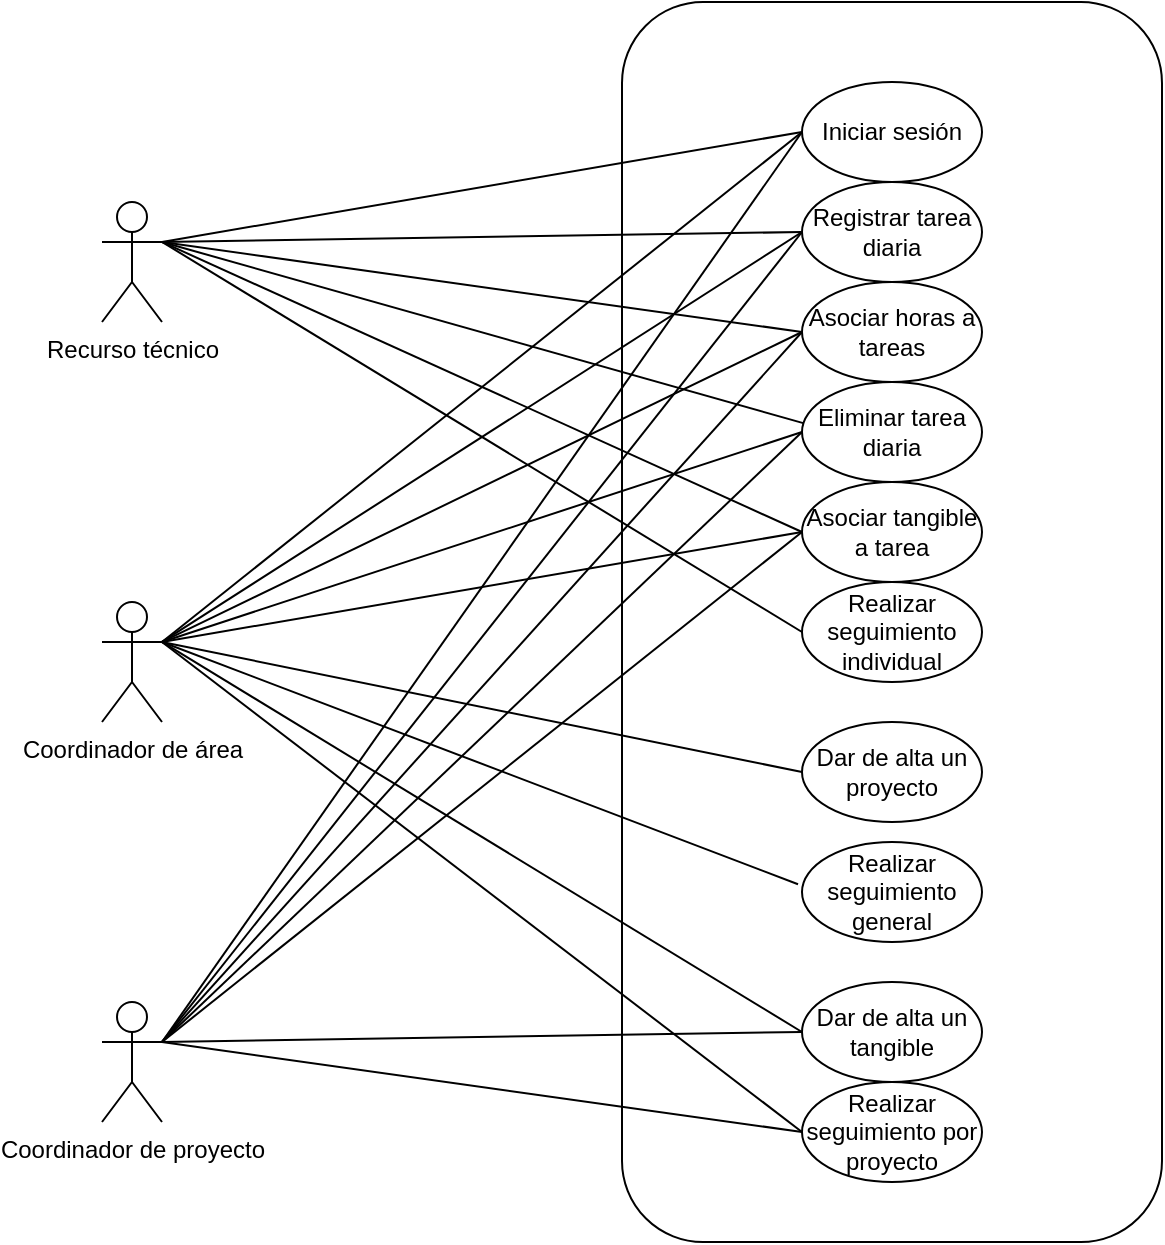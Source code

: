 <mxfile version="24.2.5" type="device">
  <diagram name="Página-1" id="-pMXHhgThb61ar4whc-R">
    <mxGraphModel dx="1179" dy="683" grid="0" gridSize="10" guides="0" tooltips="1" connect="1" arrows="1" fold="1" page="1" pageScale="1" pageWidth="827" pageHeight="1169" math="0" shadow="0">
      <root>
        <mxCell id="0" />
        <mxCell id="1" parent="0" />
        <mxCell id="5B2s0MvG8pzeoxKv819U-47" value="" style="rounded=1;whiteSpace=wrap;html=1;" parent="1" vertex="1">
          <mxGeometry x="340" y="260" width="270" height="620" as="geometry" />
        </mxCell>
        <mxCell id="5B2s0MvG8pzeoxKv819U-1" value="Coordinador de área" style="shape=umlActor;html=1;verticalLabelPosition=bottom;verticalAlign=top;align=center;" parent="1" vertex="1">
          <mxGeometry x="80" y="560" width="30" height="60" as="geometry" />
        </mxCell>
        <mxCell id="5B2s0MvG8pzeoxKv819U-2" value="Recurso técnico" style="shape=umlActor;html=1;verticalLabelPosition=bottom;verticalAlign=top;align=center;" parent="1" vertex="1">
          <mxGeometry x="80" y="360" width="30" height="60" as="geometry" />
        </mxCell>
        <mxCell id="5B2s0MvG8pzeoxKv819U-3" value="Coordinador de proyecto" style="shape=umlActor;html=1;verticalLabelPosition=bottom;verticalAlign=top;align=center;" parent="1" vertex="1">
          <mxGeometry x="80" y="760" width="30" height="60" as="geometry" />
        </mxCell>
        <mxCell id="5B2s0MvG8pzeoxKv819U-5" value="Registrar tarea diaria" style="ellipse;whiteSpace=wrap;html=1;" parent="1" vertex="1">
          <mxGeometry x="430" y="350" width="90" height="50" as="geometry" />
        </mxCell>
        <mxCell id="5B2s0MvG8pzeoxKv819U-9" value="Asociar horas a tareas" style="ellipse;whiteSpace=wrap;html=1;" parent="1" vertex="1">
          <mxGeometry x="430" y="400" width="90" height="50" as="geometry" />
        </mxCell>
        <mxCell id="5B2s0MvG8pzeoxKv819U-10" value="Eliminar tarea diaria" style="ellipse;whiteSpace=wrap;html=1;" parent="1" vertex="1">
          <mxGeometry x="430" y="450" width="90" height="50" as="geometry" />
        </mxCell>
        <mxCell id="5B2s0MvG8pzeoxKv819U-11" value="Dar de alta un proyecto" style="ellipse;whiteSpace=wrap;html=1;" parent="1" vertex="1">
          <mxGeometry x="430" y="620" width="90" height="50" as="geometry" />
        </mxCell>
        <mxCell id="5B2s0MvG8pzeoxKv819U-14" value="Dar de alta un tangible" style="ellipse;whiteSpace=wrap;html=1;" parent="1" vertex="1">
          <mxGeometry x="430" y="750" width="90" height="50" as="geometry" />
        </mxCell>
        <mxCell id="5B2s0MvG8pzeoxKv819U-15" value="Asociar tangible a tarea" style="ellipse;whiteSpace=wrap;html=1;" parent="1" vertex="1">
          <mxGeometry x="430" y="500" width="90" height="50" as="geometry" />
        </mxCell>
        <mxCell id="5B2s0MvG8pzeoxKv819U-16" value="Realizar seguimiento por proyecto" style="ellipse;whiteSpace=wrap;html=1;" parent="1" vertex="1">
          <mxGeometry x="430" y="800" width="90" height="50" as="geometry" />
        </mxCell>
        <mxCell id="5B2s0MvG8pzeoxKv819U-18" value="Iniciar sesión" style="ellipse;whiteSpace=wrap;html=1;" parent="1" vertex="1">
          <mxGeometry x="430" y="300" width="90" height="50" as="geometry" />
        </mxCell>
        <mxCell id="5B2s0MvG8pzeoxKv819U-20" value="" style="edgeStyle=none;html=1;endArrow=none;verticalAlign=bottom;rounded=0;entryX=0;entryY=0.5;entryDx=0;entryDy=0;exitX=1;exitY=0.333;exitDx=0;exitDy=0;exitPerimeter=0;" parent="1" source="5B2s0MvG8pzeoxKv819U-2" target="5B2s0MvG8pzeoxKv819U-18" edge="1">
          <mxGeometry width="160" relative="1" as="geometry">
            <mxPoint x="110" y="382" as="sourcePoint" />
            <mxPoint x="250" y="270" as="targetPoint" />
          </mxGeometry>
        </mxCell>
        <mxCell id="5B2s0MvG8pzeoxKv819U-21" value="" style="edgeStyle=none;html=1;endArrow=none;verticalAlign=bottom;rounded=0;entryX=0;entryY=0.5;entryDx=0;entryDy=0;" parent="1" target="5B2s0MvG8pzeoxKv819U-5" edge="1">
          <mxGeometry width="160" relative="1" as="geometry">
            <mxPoint x="110" y="380" as="sourcePoint" />
            <mxPoint x="250" y="325" as="targetPoint" />
          </mxGeometry>
        </mxCell>
        <mxCell id="5B2s0MvG8pzeoxKv819U-22" value="" style="edgeStyle=none;html=1;endArrow=none;verticalAlign=bottom;rounded=0;entryX=0;entryY=0.5;entryDx=0;entryDy=0;exitX=1;exitY=0.333;exitDx=0;exitDy=0;exitPerimeter=0;" parent="1" source="5B2s0MvG8pzeoxKv819U-2" target="5B2s0MvG8pzeoxKv819U-9" edge="1">
          <mxGeometry width="160" relative="1" as="geometry">
            <mxPoint x="120" y="390" as="sourcePoint" />
            <mxPoint x="250" y="375" as="targetPoint" />
          </mxGeometry>
        </mxCell>
        <mxCell id="5B2s0MvG8pzeoxKv819U-24" value="" style="edgeStyle=none;html=1;endArrow=none;verticalAlign=bottom;rounded=0;entryX=0.007;entryY=0.411;entryDx=0;entryDy=0;exitX=1;exitY=0.333;exitDx=0;exitDy=0;exitPerimeter=0;entryPerimeter=0;fontStyle=1" parent="1" source="5B2s0MvG8pzeoxKv819U-2" target="5B2s0MvG8pzeoxKv819U-10" edge="1">
          <mxGeometry width="160" relative="1" as="geometry">
            <mxPoint x="120" y="390" as="sourcePoint" />
            <mxPoint x="250" y="425" as="targetPoint" />
          </mxGeometry>
        </mxCell>
        <mxCell id="5B2s0MvG8pzeoxKv819U-25" value="" style="edgeStyle=none;html=1;endArrow=none;verticalAlign=bottom;rounded=0;entryX=0;entryY=0.5;entryDx=0;entryDy=0;exitX=1;exitY=0.333;exitDx=0;exitDy=0;exitPerimeter=0;" parent="1" source="5B2s0MvG8pzeoxKv819U-2" target="5B2s0MvG8pzeoxKv819U-15" edge="1">
          <mxGeometry width="160" relative="1" as="geometry">
            <mxPoint x="130" y="400" as="sourcePoint" />
            <mxPoint x="251" y="471" as="targetPoint" />
          </mxGeometry>
        </mxCell>
        <mxCell id="5B2s0MvG8pzeoxKv819U-26" value="" style="edgeStyle=none;html=1;endArrow=none;verticalAlign=bottom;rounded=0;entryX=0;entryY=0.5;entryDx=0;entryDy=0;exitX=1;exitY=0.333;exitDx=0;exitDy=0;exitPerimeter=0;" parent="1" source="5B2s0MvG8pzeoxKv819U-1" target="5B2s0MvG8pzeoxKv819U-11" edge="1">
          <mxGeometry width="160" relative="1" as="geometry">
            <mxPoint x="110" y="380" as="sourcePoint" />
            <mxPoint x="250" y="525" as="targetPoint" />
          </mxGeometry>
        </mxCell>
        <mxCell id="5B2s0MvG8pzeoxKv819U-29" value="" style="edgeStyle=none;html=1;endArrow=none;verticalAlign=bottom;rounded=0;entryX=0;entryY=0.5;entryDx=0;entryDy=0;exitX=1;exitY=0.333;exitDx=0;exitDy=0;exitPerimeter=0;" parent="1" source="5B2s0MvG8pzeoxKv819U-1" target="5B2s0MvG8pzeoxKv819U-15" edge="1">
          <mxGeometry width="160" relative="1" as="geometry">
            <mxPoint x="120" y="590" as="sourcePoint" />
            <mxPoint x="250" y="620" as="targetPoint" />
          </mxGeometry>
        </mxCell>
        <mxCell id="5B2s0MvG8pzeoxKv819U-30" value="" style="edgeStyle=none;html=1;endArrow=none;verticalAlign=bottom;rounded=0;entryX=0;entryY=0.5;entryDx=0;entryDy=0;exitX=1;exitY=0.333;exitDx=0;exitDy=0;exitPerimeter=0;" parent="1" source="5B2s0MvG8pzeoxKv819U-1" target="5B2s0MvG8pzeoxKv819U-10" edge="1">
          <mxGeometry width="160" relative="1" as="geometry">
            <mxPoint x="120" y="590" as="sourcePoint" />
            <mxPoint x="250" y="525" as="targetPoint" />
          </mxGeometry>
        </mxCell>
        <mxCell id="5B2s0MvG8pzeoxKv819U-31" value="" style="edgeStyle=none;html=1;endArrow=none;verticalAlign=bottom;rounded=0;entryX=0;entryY=0.5;entryDx=0;entryDy=0;exitX=1;exitY=0.333;exitDx=0;exitDy=0;exitPerimeter=0;" parent="1" source="5B2s0MvG8pzeoxKv819U-1" target="5B2s0MvG8pzeoxKv819U-9" edge="1">
          <mxGeometry width="160" relative="1" as="geometry">
            <mxPoint x="120" y="590" as="sourcePoint" />
            <mxPoint x="250" y="475" as="targetPoint" />
          </mxGeometry>
        </mxCell>
        <mxCell id="5B2s0MvG8pzeoxKv819U-32" value="" style="edgeStyle=none;html=1;endArrow=none;verticalAlign=bottom;rounded=0;entryX=0;entryY=0.5;entryDx=0;entryDy=0;exitX=1;exitY=0.333;exitDx=0;exitDy=0;exitPerimeter=0;" parent="1" source="5B2s0MvG8pzeoxKv819U-1" target="5B2s0MvG8pzeoxKv819U-5" edge="1">
          <mxGeometry width="160" relative="1" as="geometry">
            <mxPoint x="120" y="590" as="sourcePoint" />
            <mxPoint x="250" y="425" as="targetPoint" />
          </mxGeometry>
        </mxCell>
        <mxCell id="5B2s0MvG8pzeoxKv819U-33" value="" style="edgeStyle=none;html=1;endArrow=none;verticalAlign=bottom;rounded=0;entryX=0;entryY=0.5;entryDx=0;entryDy=0;exitX=1;exitY=0.333;exitDx=0;exitDy=0;exitPerimeter=0;" parent="1" source="5B2s0MvG8pzeoxKv819U-1" target="5B2s0MvG8pzeoxKv819U-18" edge="1">
          <mxGeometry width="160" relative="1" as="geometry">
            <mxPoint x="120" y="590" as="sourcePoint" />
            <mxPoint x="250" y="375" as="targetPoint" />
          </mxGeometry>
        </mxCell>
        <mxCell id="5B2s0MvG8pzeoxKv819U-34" value="Realizar seguimiento general" style="ellipse;whiteSpace=wrap;html=1;" parent="1" vertex="1">
          <mxGeometry x="430" y="680" width="90" height="50" as="geometry" />
        </mxCell>
        <mxCell id="5B2s0MvG8pzeoxKv819U-35" value="" style="edgeStyle=none;html=1;endArrow=none;verticalAlign=bottom;rounded=0;entryX=-0.022;entryY=0.422;entryDx=0;entryDy=0;exitX=1;exitY=0.333;exitDx=0;exitDy=0;exitPerimeter=0;entryPerimeter=0;" parent="1" source="5B2s0MvG8pzeoxKv819U-1" target="5B2s0MvG8pzeoxKv819U-34" edge="1">
          <mxGeometry width="160" relative="1" as="geometry">
            <mxPoint x="120" y="590" as="sourcePoint" />
            <mxPoint x="250" y="620" as="targetPoint" />
          </mxGeometry>
        </mxCell>
        <mxCell id="5B2s0MvG8pzeoxKv819U-36" value="" style="edgeStyle=none;html=1;endArrow=none;verticalAlign=bottom;rounded=0;entryX=0;entryY=0.5;entryDx=0;entryDy=0;exitX=1;exitY=0.333;exitDx=0;exitDy=0;exitPerimeter=0;" parent="1" source="5B2s0MvG8pzeoxKv819U-1" target="5B2s0MvG8pzeoxKv819U-16" edge="1">
          <mxGeometry width="160" relative="1" as="geometry">
            <mxPoint x="130" y="600" as="sourcePoint" />
            <mxPoint x="248" y="666" as="targetPoint" />
          </mxGeometry>
        </mxCell>
        <mxCell id="5B2s0MvG8pzeoxKv819U-37" value="" style="edgeStyle=none;html=1;endArrow=none;verticalAlign=bottom;rounded=0;exitX=1;exitY=0.333;exitDx=0;exitDy=0;exitPerimeter=0;entryX=0;entryY=0.5;entryDx=0;entryDy=0;" parent="1" source="5B2s0MvG8pzeoxKv819U-3" target="5B2s0MvG8pzeoxKv819U-14" edge="1">
          <mxGeometry width="160" relative="1" as="geometry">
            <mxPoint x="120" y="590" as="sourcePoint" />
            <mxPoint x="230" y="700" as="targetPoint" />
          </mxGeometry>
        </mxCell>
        <mxCell id="5B2s0MvG8pzeoxKv819U-38" value="" style="edgeStyle=none;html=1;endArrow=none;verticalAlign=bottom;rounded=0;exitX=1;exitY=0.333;exitDx=0;exitDy=0;exitPerimeter=0;entryX=0;entryY=0.5;entryDx=0;entryDy=0;" parent="1" source="5B2s0MvG8pzeoxKv819U-1" target="5B2s0MvG8pzeoxKv819U-14" edge="1">
          <mxGeometry width="160" relative="1" as="geometry">
            <mxPoint x="120" y="790" as="sourcePoint" />
            <mxPoint x="250" y="775" as="targetPoint" />
          </mxGeometry>
        </mxCell>
        <mxCell id="5B2s0MvG8pzeoxKv819U-39" value="" style="edgeStyle=none;html=1;endArrow=none;verticalAlign=bottom;rounded=0;exitX=1;exitY=0.333;exitDx=0;exitDy=0;exitPerimeter=0;entryX=0;entryY=0.5;entryDx=0;entryDy=0;" parent="1" source="5B2s0MvG8pzeoxKv819U-3" target="5B2s0MvG8pzeoxKv819U-16" edge="1">
          <mxGeometry width="160" relative="1" as="geometry">
            <mxPoint x="120" y="790" as="sourcePoint" />
            <mxPoint x="250" y="775" as="targetPoint" />
          </mxGeometry>
        </mxCell>
        <mxCell id="5B2s0MvG8pzeoxKv819U-40" value="" style="edgeStyle=none;html=1;endArrow=none;verticalAlign=bottom;rounded=0;exitX=1;exitY=0.333;exitDx=0;exitDy=0;exitPerimeter=0;entryX=0;entryY=0.5;entryDx=0;entryDy=0;" parent="1" source="5B2s0MvG8pzeoxKv819U-3" target="5B2s0MvG8pzeoxKv819U-15" edge="1">
          <mxGeometry width="160" relative="1" as="geometry">
            <mxPoint x="120" y="790" as="sourcePoint" />
            <mxPoint x="250" y="825" as="targetPoint" />
          </mxGeometry>
        </mxCell>
        <mxCell id="5B2s0MvG8pzeoxKv819U-41" value="" style="edgeStyle=none;html=1;endArrow=none;verticalAlign=bottom;rounded=0;exitX=1;exitY=0.333;exitDx=0;exitDy=0;exitPerimeter=0;entryX=0;entryY=0.5;entryDx=0;entryDy=0;" parent="1" source="5B2s0MvG8pzeoxKv819U-3" target="5B2s0MvG8pzeoxKv819U-10" edge="1">
          <mxGeometry width="160" relative="1" as="geometry">
            <mxPoint x="130" y="800" as="sourcePoint" />
            <mxPoint x="250" y="525" as="targetPoint" />
          </mxGeometry>
        </mxCell>
        <mxCell id="5B2s0MvG8pzeoxKv819U-42" value="" style="edgeStyle=none;html=1;endArrow=none;verticalAlign=bottom;rounded=0;entryX=0;entryY=0.5;entryDx=0;entryDy=0;" parent="1" target="5B2s0MvG8pzeoxKv819U-9" edge="1">
          <mxGeometry width="160" relative="1" as="geometry">
            <mxPoint x="110" y="780" as="sourcePoint" />
            <mxPoint x="250" y="475" as="targetPoint" />
          </mxGeometry>
        </mxCell>
        <mxCell id="5B2s0MvG8pzeoxKv819U-43" value="" style="edgeStyle=none;html=1;endArrow=none;verticalAlign=bottom;rounded=0;exitX=1;exitY=0.333;exitDx=0;exitDy=0;exitPerimeter=0;entryX=0;entryY=0.5;entryDx=0;entryDy=0;" parent="1" source="5B2s0MvG8pzeoxKv819U-3" target="5B2s0MvG8pzeoxKv819U-5" edge="1">
          <mxGeometry width="160" relative="1" as="geometry">
            <mxPoint x="150" y="820" as="sourcePoint" />
            <mxPoint x="250" y="425" as="targetPoint" />
          </mxGeometry>
        </mxCell>
        <mxCell id="5B2s0MvG8pzeoxKv819U-44" value="" style="edgeStyle=none;html=1;endArrow=none;verticalAlign=bottom;rounded=0;exitX=1;exitY=0.333;exitDx=0;exitDy=0;exitPerimeter=0;entryX=0;entryY=0.5;entryDx=0;entryDy=0;" parent="1" source="5B2s0MvG8pzeoxKv819U-3" target="5B2s0MvG8pzeoxKv819U-18" edge="1">
          <mxGeometry width="160" relative="1" as="geometry">
            <mxPoint x="160" y="830" as="sourcePoint" />
            <mxPoint x="250" y="375" as="targetPoint" />
          </mxGeometry>
        </mxCell>
        <mxCell id="5B2s0MvG8pzeoxKv819U-45" value="Realizar seguimiento individual" style="ellipse;whiteSpace=wrap;html=1;" parent="1" vertex="1">
          <mxGeometry x="430" y="550" width="90" height="50" as="geometry" />
        </mxCell>
        <mxCell id="5B2s0MvG8pzeoxKv819U-46" value="" style="edgeStyle=none;html=1;endArrow=none;verticalAlign=bottom;rounded=0;entryX=0;entryY=0.5;entryDx=0;entryDy=0;exitX=1;exitY=0.333;exitDx=0;exitDy=0;exitPerimeter=0;" parent="1" source="5B2s0MvG8pzeoxKv819U-2" target="5B2s0MvG8pzeoxKv819U-45" edge="1">
          <mxGeometry width="160" relative="1" as="geometry">
            <mxPoint x="120" y="390" as="sourcePoint" />
            <mxPoint x="440" y="535" as="targetPoint" />
          </mxGeometry>
        </mxCell>
      </root>
    </mxGraphModel>
  </diagram>
</mxfile>

